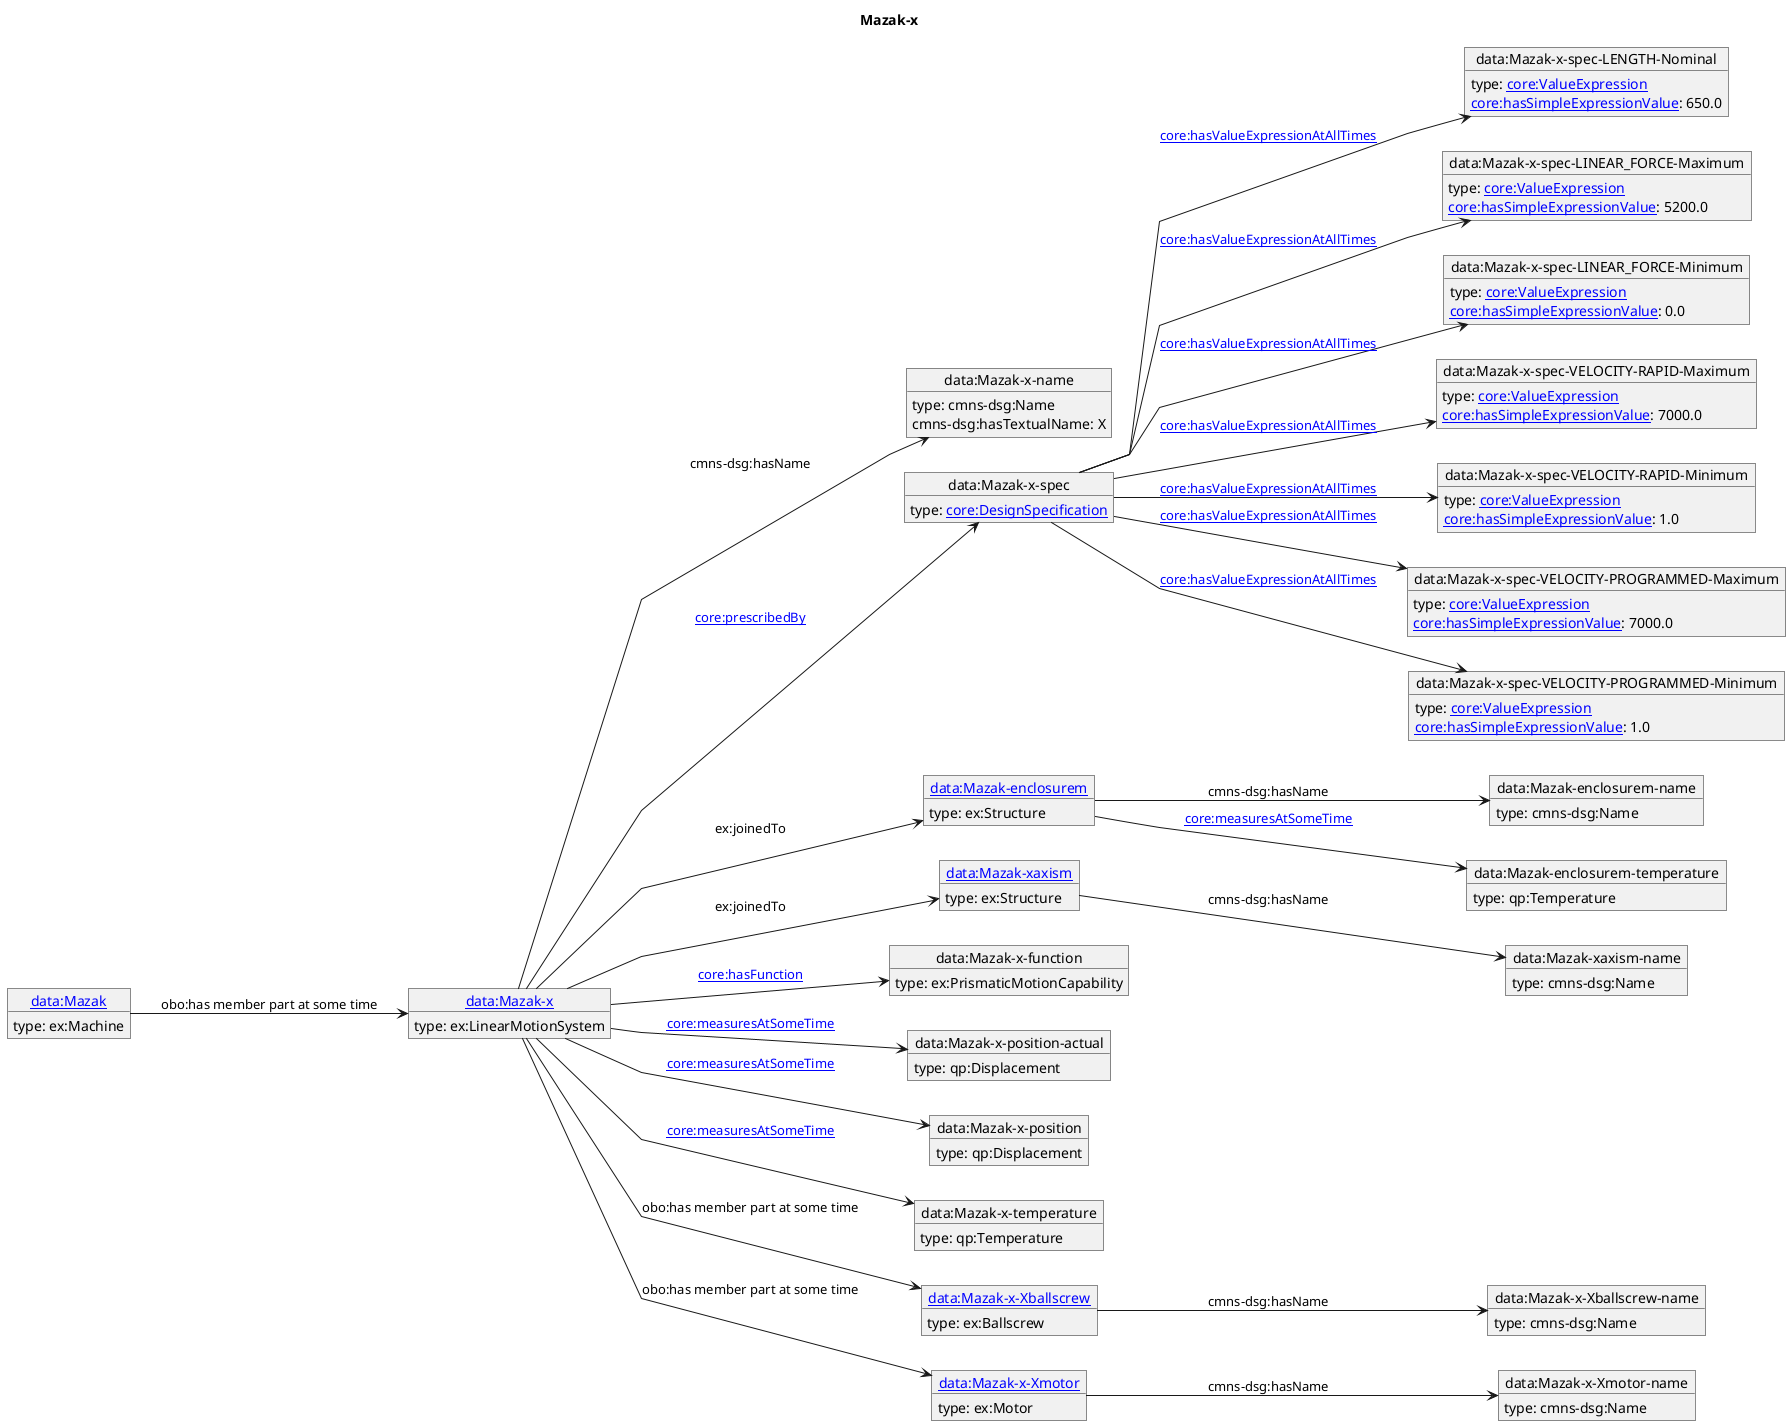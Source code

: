 @startuml
skinparam linetype polyline
left to right direction
title Mazak-x
object "[[./Mazak-x.html data:Mazak-x]]" as o1 {
 type: ex:LinearMotionSystem 
}
object "data:Mazak-x-name" as o2 {
 type: cmns-dsg:Name 
}
object "data:Mazak-x-spec" as o3 {
 type: [[https://spec.industrialontologies.org/ontology/core/Core/DesignSpecification core:DesignSpecification]] 
}
object "data:Mazak-x-spec-LENGTH-Nominal" as o4 {
 type: [[https://spec.industrialontologies.org/ontology/core/Core/ValueExpression core:ValueExpression]] 
}
object "data:Mazak-x-spec-LINEAR_FORCE-Maximum" as o5 {
 type: [[https://spec.industrialontologies.org/ontology/core/Core/ValueExpression core:ValueExpression]] 
}
object "data:Mazak-x-spec-LINEAR_FORCE-Minimum" as o6 {
 type: [[https://spec.industrialontologies.org/ontology/core/Core/ValueExpression core:ValueExpression]] 
}
object "data:Mazak-x-spec-VELOCITY-RAPID-Maximum" as o7 {
 type: [[https://spec.industrialontologies.org/ontology/core/Core/ValueExpression core:ValueExpression]] 
}
object "data:Mazak-x-spec-VELOCITY-RAPID-Minimum" as o8 {
 type: [[https://spec.industrialontologies.org/ontology/core/Core/ValueExpression core:ValueExpression]] 
}
object "data:Mazak-x-spec-VELOCITY-PROGRAMMED-Maximum" as o9 {
 type: [[https://spec.industrialontologies.org/ontology/core/Core/ValueExpression core:ValueExpression]] 
}
object "data:Mazak-x-spec-VELOCITY-PROGRAMMED-Minimum" as o10 {
 type: [[https://spec.industrialontologies.org/ontology/core/Core/ValueExpression core:ValueExpression]] 
}
object "[[./Mazak-enclosurem.html data:Mazak-enclosurem]]" as o11 {
 type: ex:Structure 
}
object "data:Mazak-enclosurem-name" as o12 {
 type: cmns-dsg:Name 
}
object "data:Mazak-enclosurem-temperature" as o13 {
 type: qp:Temperature 
}
object "[[./Mazak-xaxism.html data:Mazak-xaxism]]" as o14 {
 type: ex:Structure 
}
object "data:Mazak-xaxism-name" as o15 {
 type: cmns-dsg:Name 
}
object "data:Mazak-x-function" as o16 {
 type: ex:PrismaticMotionCapability 
}
object "data:Mazak-x-position-actual" as o17 {
 type: qp:Displacement 
}
object "data:Mazak-x-position" as o18 {
 type: qp:Displacement 
}
object "data:Mazak-x-temperature" as o19 {
 type: qp:Temperature 
}
object "[[./Mazak-x-Xballscrew.html data:Mazak-x-Xballscrew]]" as o20 {
 type: ex:Ballscrew 
}
object "data:Mazak-x-Xballscrew-name" as o21 {
 type: cmns-dsg:Name 
}
object "[[./Mazak-x-Xmotor.html data:Mazak-x-Xmotor]]" as o22 {
 type: ex:Motor 
}
object "data:Mazak-x-Xmotor-name" as o23 {
 type: cmns-dsg:Name 
}
object "[[./Mazak.html data:Mazak]]" as o24 {
 type: ex:Machine 
}
o1 --> o2 : cmns-dsg:hasName
o2 : cmns-dsg:hasTextualName: X
o1 --> o3 : [[https://spec.industrialontologies.org/ontology/core/Core/prescribedBy core:prescribedBy]]
o3 --> o4 : [[https://spec.industrialontologies.org/ontology/core/Core/hasValueExpressionAtAllTimes core:hasValueExpressionAtAllTimes]]
o4 : [[https://spec.industrialontologies.org/ontology/core/Core/hasSimpleExpressionValue core:hasSimpleExpressionValue]]: 650.0
o3 --> o5 : [[https://spec.industrialontologies.org/ontology/core/Core/hasValueExpressionAtAllTimes core:hasValueExpressionAtAllTimes]]
o5 : [[https://spec.industrialontologies.org/ontology/core/Core/hasSimpleExpressionValue core:hasSimpleExpressionValue]]: 5200.0
o3 --> o6 : [[https://spec.industrialontologies.org/ontology/core/Core/hasValueExpressionAtAllTimes core:hasValueExpressionAtAllTimes]]
o6 : [[https://spec.industrialontologies.org/ontology/core/Core/hasSimpleExpressionValue core:hasSimpleExpressionValue]]: 0.0
o3 --> o7 : [[https://spec.industrialontologies.org/ontology/core/Core/hasValueExpressionAtAllTimes core:hasValueExpressionAtAllTimes]]
o7 : [[https://spec.industrialontologies.org/ontology/core/Core/hasSimpleExpressionValue core:hasSimpleExpressionValue]]: 7000.0
o3 --> o8 : [[https://spec.industrialontologies.org/ontology/core/Core/hasValueExpressionAtAllTimes core:hasValueExpressionAtAllTimes]]
o8 : [[https://spec.industrialontologies.org/ontology/core/Core/hasSimpleExpressionValue core:hasSimpleExpressionValue]]: 1.0
o3 --> o9 : [[https://spec.industrialontologies.org/ontology/core/Core/hasValueExpressionAtAllTimes core:hasValueExpressionAtAllTimes]]
o9 : [[https://spec.industrialontologies.org/ontology/core/Core/hasSimpleExpressionValue core:hasSimpleExpressionValue]]: 7000.0
o3 --> o10 : [[https://spec.industrialontologies.org/ontology/core/Core/hasValueExpressionAtAllTimes core:hasValueExpressionAtAllTimes]]
o10 : [[https://spec.industrialontologies.org/ontology/core/Core/hasSimpleExpressionValue core:hasSimpleExpressionValue]]: 1.0
o1 --> o11 : ex:joinedTo
o11 --> o12 : cmns-dsg:hasName
o11 --> o13 : [[https://spec.industrialontologies.org/ontology/core/Core/measuresAtSomeTime core:measuresAtSomeTime]]
o1 --> o14 : ex:joinedTo
o14 --> o15 : cmns-dsg:hasName
o1 --> o16 : [[https://spec.industrialontologies.org/ontology/core/Core/hasFunction core:hasFunction]]
o1 --> o17 : [[https://spec.industrialontologies.org/ontology/core/Core/measuresAtSomeTime core:measuresAtSomeTime]]
o1 --> o18 : [[https://spec.industrialontologies.org/ontology/core/Core/measuresAtSomeTime core:measuresAtSomeTime]]
o1 --> o19 : [[https://spec.industrialontologies.org/ontology/core/Core/measuresAtSomeTime core:measuresAtSomeTime]]
o1 --> o20 : obo:has member part at some time
o20 --> o21 : cmns-dsg:hasName
o1 --> o22 : obo:has member part at some time
o22 --> o23 : cmns-dsg:hasName
o24 --> o1 : obo:has member part at some time
@enduml
